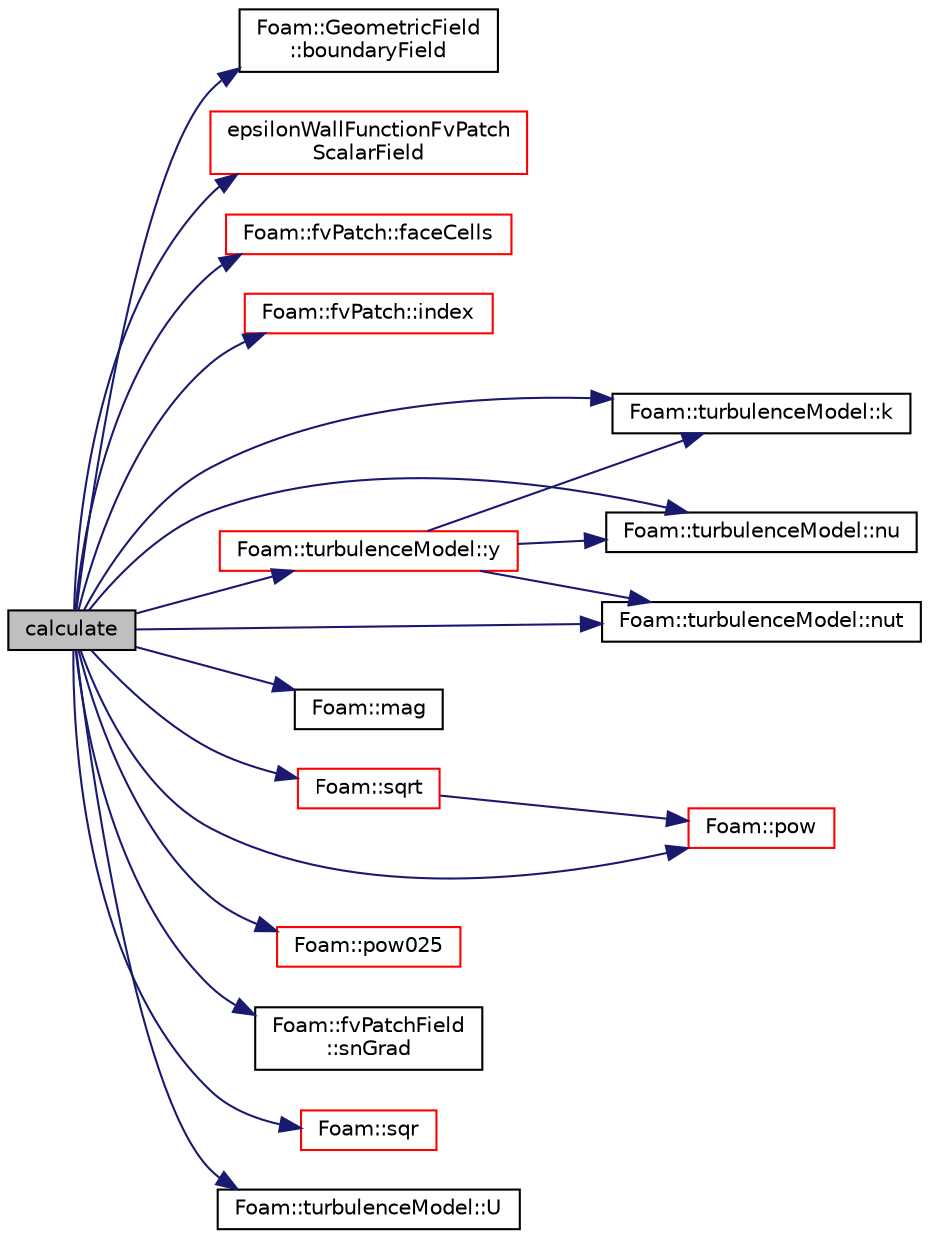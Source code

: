 digraph "calculate"
{
  bgcolor="transparent";
  edge [fontname="Helvetica",fontsize="10",labelfontname="Helvetica",labelfontsize="10"];
  node [fontname="Helvetica",fontsize="10",shape=record];
  rankdir="LR";
  Node1489 [label="calculate",height=0.2,width=0.4,color="black", fillcolor="grey75", style="filled", fontcolor="black"];
  Node1489 -> Node1490 [color="midnightblue",fontsize="10",style="solid",fontname="Helvetica"];
  Node1490 [label="Foam::GeometricField\l::boundaryField",height=0.2,width=0.4,color="black",URL="$a23249.html#a9ff7de36fba06b4f4f77a75142ad72b6",tooltip="Return const-reference to the boundary field. "];
  Node1489 -> Node1491 [color="midnightblue",fontsize="10",style="solid",fontname="Helvetica"];
  Node1491 [label="epsilonWallFunctionFvPatch\lScalarField",height=0.2,width=0.4,color="red",URL="$a32129.html#a1e757cae06f2376790fd1fd326dd0fca",tooltip="Construct from patch and internal field. "];
  Node1489 -> Node1545 [color="midnightblue",fontsize="10",style="solid",fontname="Helvetica"];
  Node1545 [label="Foam::fvPatch::faceCells",height=0.2,width=0.4,color="red",URL="$a23693.html#afbfac825732ef2770fff4261b4e930e9",tooltip="Return faceCells. "];
  Node1489 -> Node1549 [color="midnightblue",fontsize="10",style="solid",fontname="Helvetica"];
  Node1549 [label="Foam::fvPatch::index",height=0.2,width=0.4,color="red",URL="$a23693.html#a4a438520bb14406481732edc13c119c7",tooltip="Return the index of this patch in the fvBoundaryMesh. "];
  Node1489 -> Node1551 [color="midnightblue",fontsize="10",style="solid",fontname="Helvetica"];
  Node1551 [label="Foam::turbulenceModel::k",height=0.2,width=0.4,color="black",URL="$a32397.html#a513c40f9ed37e2baed10984c3c4c57a9",tooltip="Return the turbulence kinetic energy. "];
  Node1489 -> Node1552 [color="midnightblue",fontsize="10",style="solid",fontname="Helvetica"];
  Node1552 [label="Foam::mag",height=0.2,width=0.4,color="black",URL="$a21851.html#a929da2a3fdcf3dacbbe0487d3a330dae"];
  Node1489 -> Node1553 [color="midnightblue",fontsize="10",style="solid",fontname="Helvetica"];
  Node1553 [label="Foam::turbulenceModel::nu",height=0.2,width=0.4,color="black",URL="$a32397.html#ad5f81fcd6f7d0ddad1a5fe2a8f08bb3f",tooltip="Return the laminar viscosity. "];
  Node1489 -> Node1554 [color="midnightblue",fontsize="10",style="solid",fontname="Helvetica"];
  Node1554 [label="Foam::turbulenceModel::nut",height=0.2,width=0.4,color="black",URL="$a32397.html#a172707e93d70ead6d609ebf6138e46d9",tooltip="Return the turbulence viscosity. "];
  Node1489 -> Node1512 [color="midnightblue",fontsize="10",style="solid",fontname="Helvetica"];
  Node1512 [label="Foam::pow",height=0.2,width=0.4,color="red",URL="$a21851.html#a7500c8e9d27a442adc75e287de074c7c"];
  Node1489 -> Node1555 [color="midnightblue",fontsize="10",style="solid",fontname="Helvetica"];
  Node1555 [label="Foam::pow025",height=0.2,width=0.4,color="red",URL="$a21851.html#af8d7dc24dfce32ee37c1210e616966e1"];
  Node1489 -> Node1556 [color="midnightblue",fontsize="10",style="solid",fontname="Helvetica"];
  Node1556 [label="Foam::fvPatchField\l::snGrad",height=0.2,width=0.4,color="black",URL="$a23169.html#a4e21804a54c15c57d187b21feff6f267",tooltip="Return patch-normal gradient. "];
  Node1489 -> Node1557 [color="midnightblue",fontsize="10",style="solid",fontname="Helvetica"];
  Node1557 [label="Foam::sqr",height=0.2,width=0.4,color="red",URL="$a21851.html#a277dc11c581d53826ab5090b08f3b17b"];
  Node1489 -> Node1558 [color="midnightblue",fontsize="10",style="solid",fontname="Helvetica"];
  Node1558 [label="Foam::sqrt",height=0.2,width=0.4,color="red",URL="$a21851.html#a8616bd62eebf2342a80222fecb1bda71"];
  Node1558 -> Node1512 [color="midnightblue",fontsize="10",style="solid",fontname="Helvetica"];
  Node1489 -> Node1559 [color="midnightblue",fontsize="10",style="solid",fontname="Helvetica"];
  Node1559 [label="Foam::turbulenceModel::U",height=0.2,width=0.4,color="black",URL="$a32397.html#a536d168d7b335fe81f506f232b5b4872",tooltip="Access function to velocity field. "];
  Node1489 -> Node1560 [color="midnightblue",fontsize="10",style="solid",fontname="Helvetica"];
  Node1560 [label="Foam::turbulenceModel::y",height=0.2,width=0.4,color="red",URL="$a32397.html#a152c527a6b3137685b03893a7a3a73eb",tooltip="Return the near wall distances. "];
  Node1560 -> Node1553 [color="midnightblue",fontsize="10",style="solid",fontname="Helvetica"];
  Node1560 -> Node1554 [color="midnightblue",fontsize="10",style="solid",fontname="Helvetica"];
  Node1560 -> Node1551 [color="midnightblue",fontsize="10",style="solid",fontname="Helvetica"];
}
